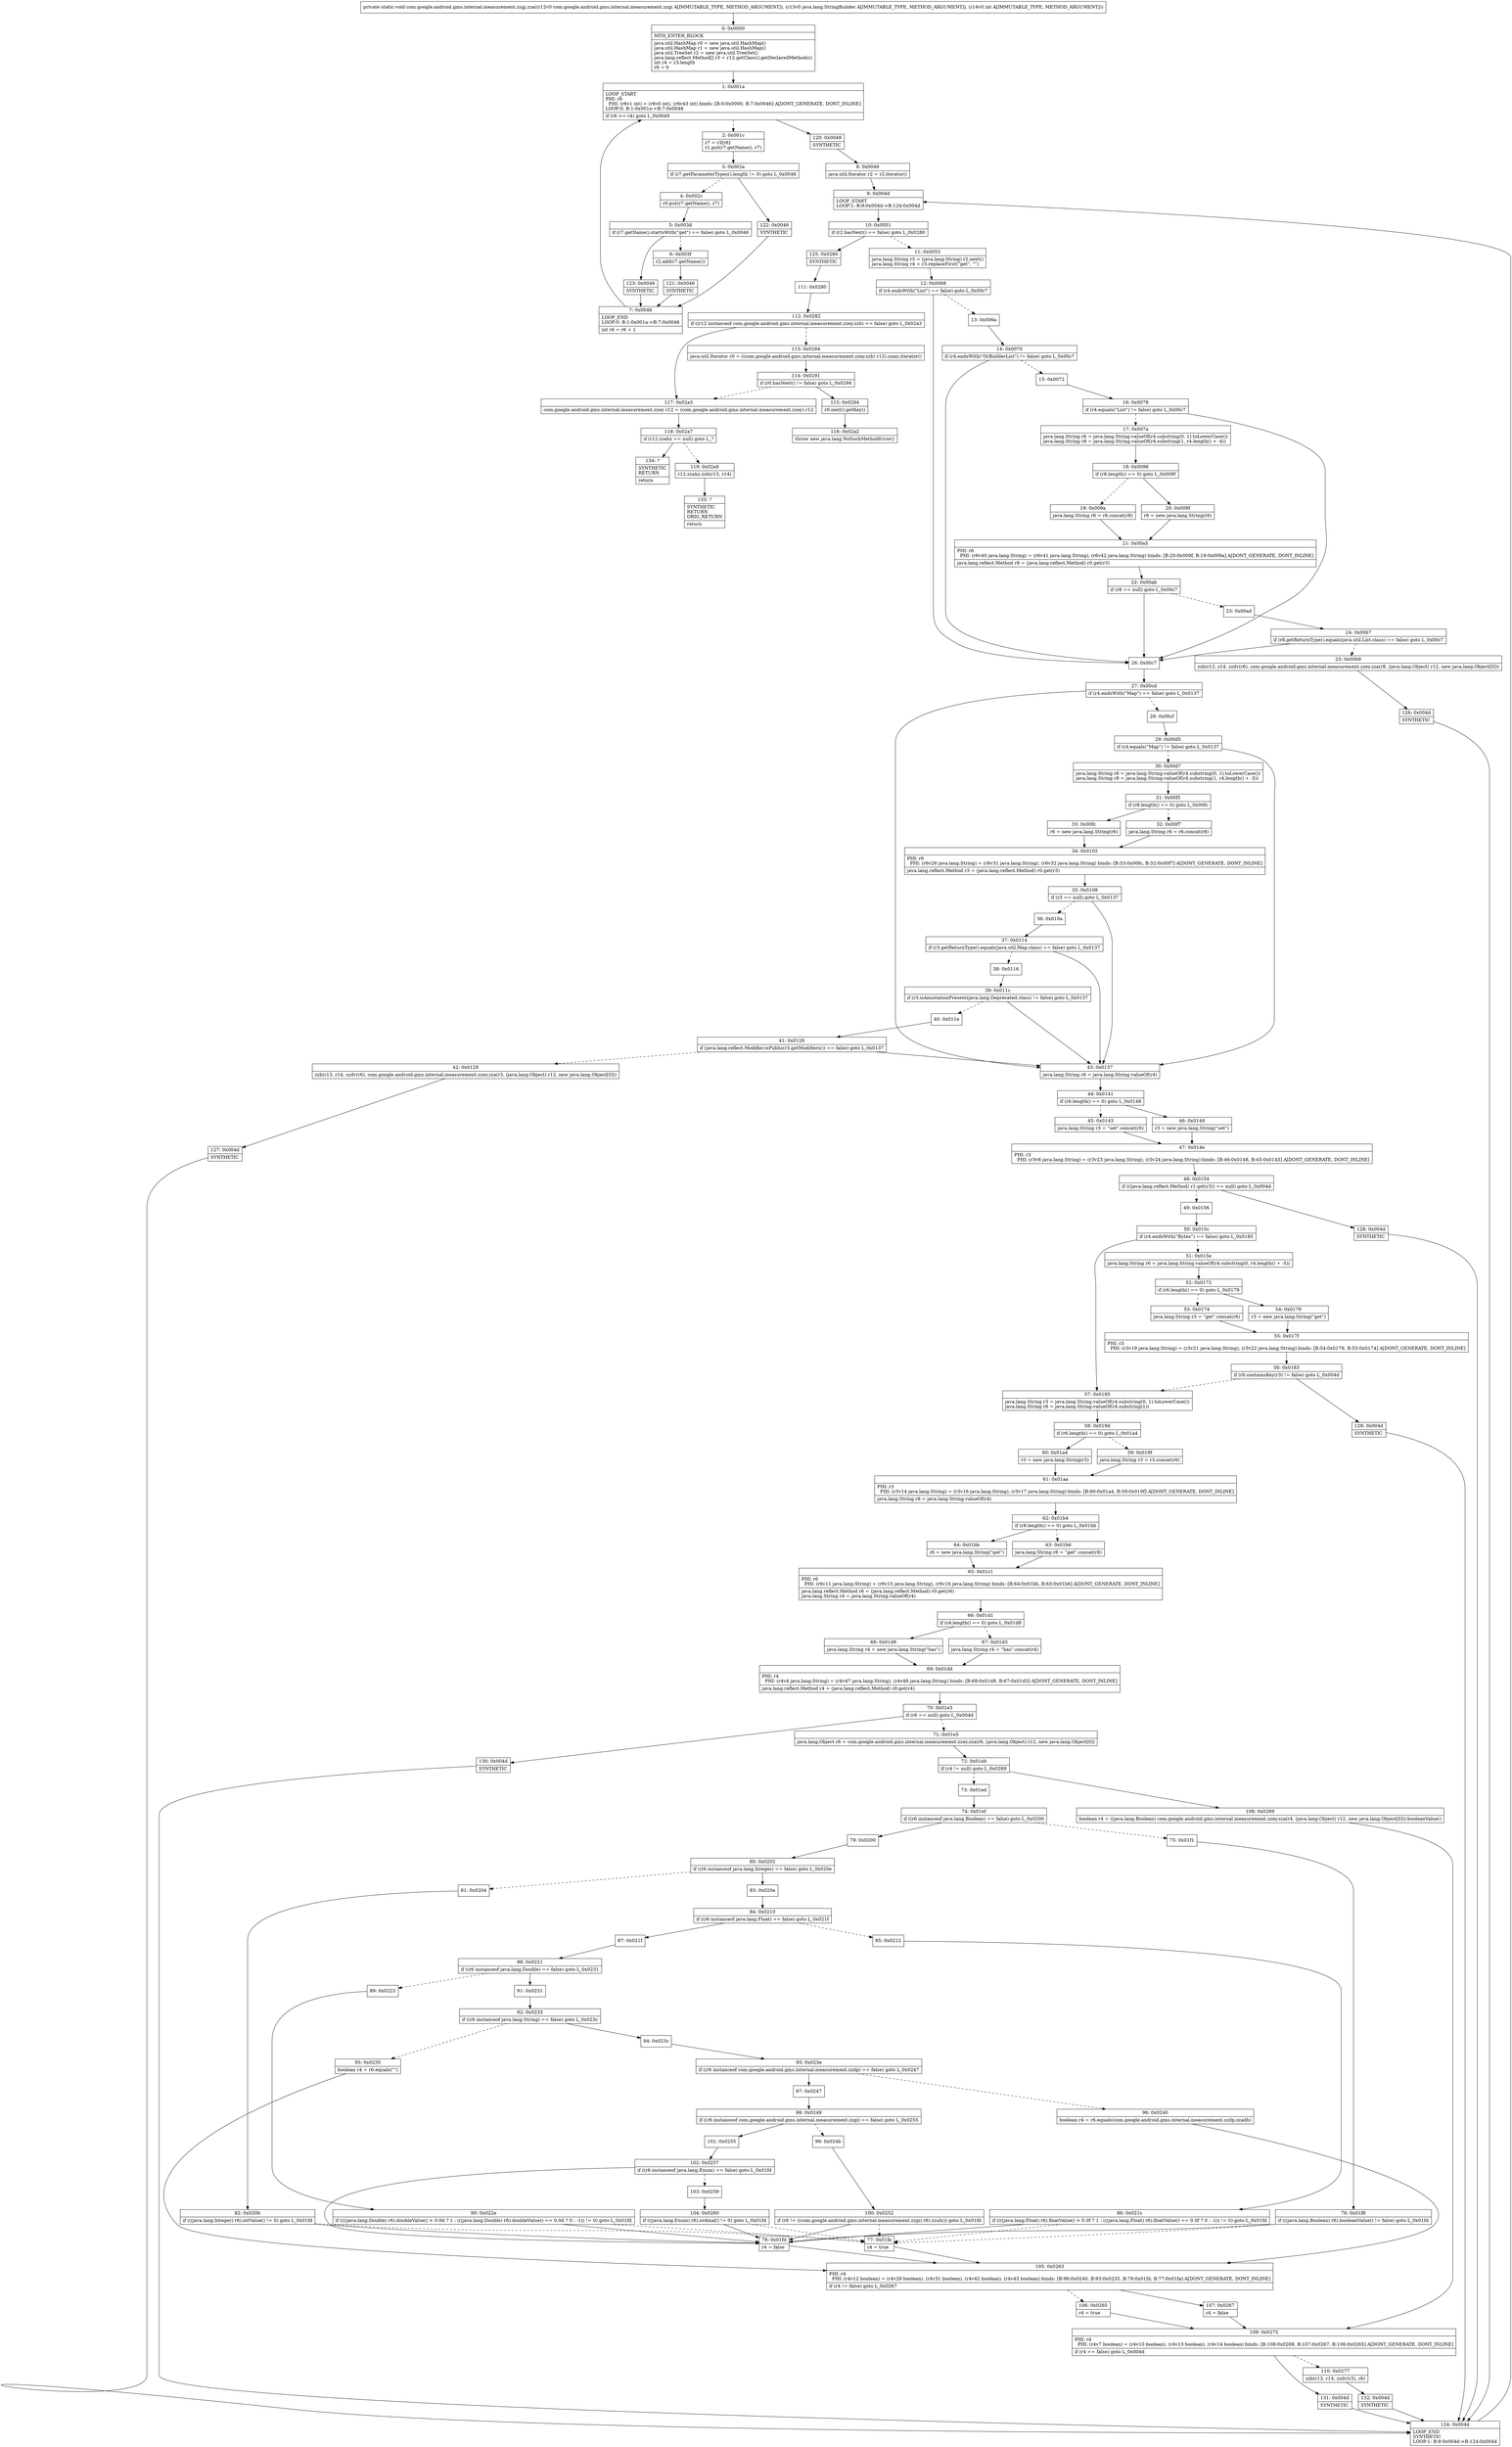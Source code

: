 digraph "CFG forcom.google.android.gms.internal.measurement.zzgj.zza(Lcom\/google\/android\/gms\/internal\/measurement\/zzgi;Ljava\/lang\/StringBuilder;I)V" {
Node_0 [shape=record,label="{0\:\ 0x0000|MTH_ENTER_BLOCK\l|java.util.HashMap r0 = new java.util.HashMap()\ljava.util.HashMap r1 = new java.util.HashMap()\ljava.util.TreeSet r2 = new java.util.TreeSet()\ljava.lang.reflect.Method[] r3 = r12.getClass().getDeclaredMethods()\lint r4 = r3.length\lr6 = 0\l}"];
Node_1 [shape=record,label="{1\:\ 0x001a|LOOP_START\lPHI: r6 \l  PHI: (r6v1 int) = (r6v0 int), (r6v43 int) binds: [B:0:0x0000, B:7:0x0046] A[DONT_GENERATE, DONT_INLINE]\lLOOP:0: B:1:0x001a\-\>B:7:0x0046\l|if (r6 \>= r4) goto L_0x0049\l}"];
Node_2 [shape=record,label="{2\:\ 0x001c|r7 = r3[r6]\lr1.put(r7.getName(), r7)\l}"];
Node_3 [shape=record,label="{3\:\ 0x002a|if (r7.getParameterTypes().length != 0) goto L_0x0046\l}"];
Node_4 [shape=record,label="{4\:\ 0x002c|r0.put(r7.getName(), r7)\l}"];
Node_5 [shape=record,label="{5\:\ 0x003d|if (r7.getName().startsWith(\"get\") == false) goto L_0x0046\l}"];
Node_6 [shape=record,label="{6\:\ 0x003f|r2.add(r7.getName())\l}"];
Node_7 [shape=record,label="{7\:\ 0x0046|LOOP_END\lLOOP:0: B:1:0x001a\-\>B:7:0x0046\l|int r6 = r6 + 1\l}"];
Node_8 [shape=record,label="{8\:\ 0x0049|java.util.Iterator r2 = r2.iterator()\l}"];
Node_9 [shape=record,label="{9\:\ 0x004d|LOOP_START\lLOOP:1: B:9:0x004d\-\>B:124:0x004d\l}"];
Node_10 [shape=record,label="{10\:\ 0x0051|if (r2.hasNext() == false) goto L_0x0280\l}"];
Node_11 [shape=record,label="{11\:\ 0x0053|java.lang.String r3 = (java.lang.String) r2.next()\ljava.lang.String r4 = r3.replaceFirst(\"get\", \"\")\l}"];
Node_12 [shape=record,label="{12\:\ 0x0068|if (r4.endsWith(\"List\") == false) goto L_0x00c7\l}"];
Node_13 [shape=record,label="{13\:\ 0x006a}"];
Node_14 [shape=record,label="{14\:\ 0x0070|if (r4.endsWith(\"OrBuilderList\") != false) goto L_0x00c7\l}"];
Node_15 [shape=record,label="{15\:\ 0x0072}"];
Node_16 [shape=record,label="{16\:\ 0x0078|if (r4.equals(\"List\") != false) goto L_0x00c7\l}"];
Node_17 [shape=record,label="{17\:\ 0x007a|java.lang.String r6 = java.lang.String.valueOf(r4.substring(0, 1).toLowerCase())\ljava.lang.String r8 = java.lang.String.valueOf(r4.substring(1, r4.length() + \-4))\l}"];
Node_18 [shape=record,label="{18\:\ 0x0098|if (r8.length() == 0) goto L_0x009f\l}"];
Node_19 [shape=record,label="{19\:\ 0x009a|java.lang.String r6 = r6.concat(r8)\l}"];
Node_20 [shape=record,label="{20\:\ 0x009f|r6 = new java.lang.String(r6)\l}"];
Node_21 [shape=record,label="{21\:\ 0x00a5|PHI: r6 \l  PHI: (r6v40 java.lang.String) = (r6v41 java.lang.String), (r6v42 java.lang.String) binds: [B:20:0x009f, B:19:0x009a] A[DONT_GENERATE, DONT_INLINE]\l|java.lang.reflect.Method r8 = (java.lang.reflect.Method) r0.get(r3)\l}"];
Node_22 [shape=record,label="{22\:\ 0x00ab|if (r8 == null) goto L_0x00c7\l}"];
Node_23 [shape=record,label="{23\:\ 0x00ad}"];
Node_24 [shape=record,label="{24\:\ 0x00b7|if (r8.getReturnType().equals(java.util.List.class) == false) goto L_0x00c7\l}"];
Node_25 [shape=record,label="{25\:\ 0x00b9|zzb(r13, r14, zzdv(r6), com.google.android.gms.internal.measurement.zzey.zza(r8, (java.lang.Object) r12, new java.lang.Object[0]))\l}"];
Node_26 [shape=record,label="{26\:\ 0x00c7}"];
Node_27 [shape=record,label="{27\:\ 0x00cd|if (r4.endsWith(\"Map\") == false) goto L_0x0137\l}"];
Node_28 [shape=record,label="{28\:\ 0x00cf}"];
Node_29 [shape=record,label="{29\:\ 0x00d5|if (r4.equals(\"Map\") != false) goto L_0x0137\l}"];
Node_30 [shape=record,label="{30\:\ 0x00d7|java.lang.String r6 = java.lang.String.valueOf(r4.substring(0, 1).toLowerCase())\ljava.lang.String r8 = java.lang.String.valueOf(r4.substring(1, r4.length() + \-3))\l}"];
Node_31 [shape=record,label="{31\:\ 0x00f5|if (r8.length() == 0) goto L_0x00fc\l}"];
Node_32 [shape=record,label="{32\:\ 0x00f7|java.lang.String r6 = r6.concat(r8)\l}"];
Node_33 [shape=record,label="{33\:\ 0x00fc|r6 = new java.lang.String(r6)\l}"];
Node_34 [shape=record,label="{34\:\ 0x0102|PHI: r6 \l  PHI: (r6v29 java.lang.String) = (r6v31 java.lang.String), (r6v32 java.lang.String) binds: [B:33:0x00fc, B:32:0x00f7] A[DONT_GENERATE, DONT_INLINE]\l|java.lang.reflect.Method r3 = (java.lang.reflect.Method) r0.get(r3)\l}"];
Node_35 [shape=record,label="{35\:\ 0x0108|if (r3 == null) goto L_0x0137\l}"];
Node_36 [shape=record,label="{36\:\ 0x010a}"];
Node_37 [shape=record,label="{37\:\ 0x0114|if (r3.getReturnType().equals(java.util.Map.class) == false) goto L_0x0137\l}"];
Node_38 [shape=record,label="{38\:\ 0x0116}"];
Node_39 [shape=record,label="{39\:\ 0x011c|if (r3.isAnnotationPresent(java.lang.Deprecated.class) != false) goto L_0x0137\l}"];
Node_40 [shape=record,label="{40\:\ 0x011e}"];
Node_41 [shape=record,label="{41\:\ 0x0126|if (java.lang.reflect.Modifier.isPublic(r3.getModifiers()) == false) goto L_0x0137\l}"];
Node_42 [shape=record,label="{42\:\ 0x0128|zzb(r13, r14, zzdv(r6), com.google.android.gms.internal.measurement.zzey.zza(r3, (java.lang.Object) r12, new java.lang.Object[0]))\l}"];
Node_43 [shape=record,label="{43\:\ 0x0137|java.lang.String r6 = java.lang.String.valueOf(r4)\l}"];
Node_44 [shape=record,label="{44\:\ 0x0141|if (r6.length() == 0) goto L_0x0148\l}"];
Node_45 [shape=record,label="{45\:\ 0x0143|java.lang.String r3 = \"set\".concat(r6)\l}"];
Node_46 [shape=record,label="{46\:\ 0x0148|r3 = new java.lang.String(\"set\")\l}"];
Node_47 [shape=record,label="{47\:\ 0x014e|PHI: r3 \l  PHI: (r3v6 java.lang.String) = (r3v23 java.lang.String), (r3v24 java.lang.String) binds: [B:46:0x0148, B:45:0x0143] A[DONT_GENERATE, DONT_INLINE]\l}"];
Node_48 [shape=record,label="{48\:\ 0x0154|if (((java.lang.reflect.Method) r1.get(r3)) == null) goto L_0x004d\l}"];
Node_49 [shape=record,label="{49\:\ 0x0156}"];
Node_50 [shape=record,label="{50\:\ 0x015c|if (r4.endsWith(\"Bytes\") == false) goto L_0x0185\l}"];
Node_51 [shape=record,label="{51\:\ 0x015e|java.lang.String r6 = java.lang.String.valueOf(r4.substring(0, r4.length() + \-5))\l}"];
Node_52 [shape=record,label="{52\:\ 0x0172|if (r6.length() == 0) goto L_0x0179\l}"];
Node_53 [shape=record,label="{53\:\ 0x0174|java.lang.String r3 = \"get\".concat(r6)\l}"];
Node_54 [shape=record,label="{54\:\ 0x0179|r3 = new java.lang.String(\"get\")\l}"];
Node_55 [shape=record,label="{55\:\ 0x017f|PHI: r3 \l  PHI: (r3v19 java.lang.String) = (r3v21 java.lang.String), (r3v22 java.lang.String) binds: [B:54:0x0179, B:53:0x0174] A[DONT_GENERATE, DONT_INLINE]\l}"];
Node_56 [shape=record,label="{56\:\ 0x0183|if (r0.containsKey(r3) != false) goto L_0x004d\l}"];
Node_57 [shape=record,label="{57\:\ 0x0185|java.lang.String r3 = java.lang.String.valueOf(r4.substring(0, 1).toLowerCase())\ljava.lang.String r6 = java.lang.String.valueOf(r4.substring(1))\l}"];
Node_58 [shape=record,label="{58\:\ 0x019d|if (r6.length() == 0) goto L_0x01a4\l}"];
Node_59 [shape=record,label="{59\:\ 0x019f|java.lang.String r3 = r3.concat(r6)\l}"];
Node_60 [shape=record,label="{60\:\ 0x01a4|r3 = new java.lang.String(r3)\l}"];
Node_61 [shape=record,label="{61\:\ 0x01aa|PHI: r3 \l  PHI: (r3v14 java.lang.String) = (r3v16 java.lang.String), (r3v17 java.lang.String) binds: [B:60:0x01a4, B:59:0x019f] A[DONT_GENERATE, DONT_INLINE]\l|java.lang.String r8 = java.lang.String.valueOf(r4)\l}"];
Node_62 [shape=record,label="{62\:\ 0x01b4|if (r8.length() == 0) goto L_0x01bb\l}"];
Node_63 [shape=record,label="{63\:\ 0x01b6|java.lang.String r6 = \"get\".concat(r8)\l}"];
Node_64 [shape=record,label="{64\:\ 0x01bb|r6 = new java.lang.String(\"get\")\l}"];
Node_65 [shape=record,label="{65\:\ 0x01c1|PHI: r6 \l  PHI: (r6v11 java.lang.String) = (r6v15 java.lang.String), (r6v16 java.lang.String) binds: [B:64:0x01bb, B:63:0x01b6] A[DONT_GENERATE, DONT_INLINE]\l|java.lang.reflect.Method r6 = (java.lang.reflect.Method) r0.get(r6)\ljava.lang.String r4 = java.lang.String.valueOf(r4)\l}"];
Node_66 [shape=record,label="{66\:\ 0x01d1|if (r4.length() == 0) goto L_0x01d8\l}"];
Node_67 [shape=record,label="{67\:\ 0x01d3|java.lang.String r4 = \"has\".concat(r4)\l}"];
Node_68 [shape=record,label="{68\:\ 0x01d8|java.lang.String r4 = new java.lang.String(\"has\")\l}"];
Node_69 [shape=record,label="{69\:\ 0x01dd|PHI: r4 \l  PHI: (r4v4 java.lang.String) = (r4v47 java.lang.String), (r4v48 java.lang.String) binds: [B:68:0x01d8, B:67:0x01d3] A[DONT_GENERATE, DONT_INLINE]\l|java.lang.reflect.Method r4 = (java.lang.reflect.Method) r0.get(r4)\l}"];
Node_70 [shape=record,label="{70\:\ 0x01e3|if (r6 == null) goto L_0x004d\l}"];
Node_71 [shape=record,label="{71\:\ 0x01e5|java.lang.Object r6 = com.google.android.gms.internal.measurement.zzey.zza(r6, (java.lang.Object) r12, new java.lang.Object[0])\l}"];
Node_72 [shape=record,label="{72\:\ 0x01eb|if (r4 != null) goto L_0x0269\l}"];
Node_73 [shape=record,label="{73\:\ 0x01ed}"];
Node_74 [shape=record,label="{74\:\ 0x01ef|if ((r6 instanceof java.lang.Boolean) == false) goto L_0x0200\l}"];
Node_75 [shape=record,label="{75\:\ 0x01f1}"];
Node_76 [shape=record,label="{76\:\ 0x01f8|if (((java.lang.Boolean) r6).booleanValue() != false) goto L_0x01fd\l}"];
Node_77 [shape=record,label="{77\:\ 0x01fa|r4 = true\l}"];
Node_78 [shape=record,label="{78\:\ 0x01fd|r4 = false\l}"];
Node_79 [shape=record,label="{79\:\ 0x0200}"];
Node_80 [shape=record,label="{80\:\ 0x0202|if ((r6 instanceof java.lang.Integer) == false) goto L_0x020e\l}"];
Node_81 [shape=record,label="{81\:\ 0x0204}"];
Node_82 [shape=record,label="{82\:\ 0x020b|if (((java.lang.Integer) r6).intValue() != 0) goto L_0x01fd\l}"];
Node_83 [shape=record,label="{83\:\ 0x020e}"];
Node_84 [shape=record,label="{84\:\ 0x0210|if ((r6 instanceof java.lang.Float) == false) goto L_0x021f\l}"];
Node_85 [shape=record,label="{85\:\ 0x0212}"];
Node_86 [shape=record,label="{86\:\ 0x021c|if ((((java.lang.Float) r6).floatValue() \> 0.0f ? 1 : (((java.lang.Float) r6).floatValue() == 0.0f ? 0 : \-1)) != 0) goto L_0x01fd\l}"];
Node_87 [shape=record,label="{87\:\ 0x021f}"];
Node_88 [shape=record,label="{88\:\ 0x0221|if ((r6 instanceof java.lang.Double) == false) goto L_0x0231\l}"];
Node_89 [shape=record,label="{89\:\ 0x0223}"];
Node_90 [shape=record,label="{90\:\ 0x022e|if ((((java.lang.Double) r6).doubleValue() \> 0.0d ? 1 : (((java.lang.Double) r6).doubleValue() == 0.0d ? 0 : \-1)) != 0) goto L_0x01fd\l}"];
Node_91 [shape=record,label="{91\:\ 0x0231}"];
Node_92 [shape=record,label="{92\:\ 0x0233|if ((r6 instanceof java.lang.String) == false) goto L_0x023c\l}"];
Node_93 [shape=record,label="{93\:\ 0x0235|boolean r4 = r6.equals(\"\")\l}"];
Node_94 [shape=record,label="{94\:\ 0x023c}"];
Node_95 [shape=record,label="{95\:\ 0x023e|if ((r6 instanceof com.google.android.gms.internal.measurement.zzdp) == false) goto L_0x0247\l}"];
Node_96 [shape=record,label="{96\:\ 0x0240|boolean r4 = r6.equals(com.google.android.gms.internal.measurement.zzdp.zzadh)\l}"];
Node_97 [shape=record,label="{97\:\ 0x0247}"];
Node_98 [shape=record,label="{98\:\ 0x0249|if ((r6 instanceof com.google.android.gms.internal.measurement.zzgi) == false) goto L_0x0255\l}"];
Node_99 [shape=record,label="{99\:\ 0x024b}"];
Node_100 [shape=record,label="{100\:\ 0x0252|if (r6 != ((com.google.android.gms.internal.measurement.zzgi) r6).zzuh()) goto L_0x01fd\l}"];
Node_101 [shape=record,label="{101\:\ 0x0255}"];
Node_102 [shape=record,label="{102\:\ 0x0257|if ((r6 instanceof java.lang.Enum) == false) goto L_0x01fd\l}"];
Node_103 [shape=record,label="{103\:\ 0x0259}"];
Node_104 [shape=record,label="{104\:\ 0x0260|if (((java.lang.Enum) r6).ordinal() != 0) goto L_0x01fd\l}"];
Node_105 [shape=record,label="{105\:\ 0x0263|PHI: r4 \l  PHI: (r4v12 boolean) = (r4v29 boolean), (r4v31 boolean), (r4v42 boolean), (r4v43 boolean) binds: [B:96:0x0240, B:93:0x0235, B:78:0x01fd, B:77:0x01fa] A[DONT_GENERATE, DONT_INLINE]\l|if (r4 != false) goto L_0x0267\l}"];
Node_106 [shape=record,label="{106\:\ 0x0265|r4 = true\l}"];
Node_107 [shape=record,label="{107\:\ 0x0267|r4 = false\l}"];
Node_108 [shape=record,label="{108\:\ 0x0269|boolean r4 = ((java.lang.Boolean) com.google.android.gms.internal.measurement.zzey.zza(r4, (java.lang.Object) r12, new java.lang.Object[0])).booleanValue()\l}"];
Node_109 [shape=record,label="{109\:\ 0x0275|PHI: r4 \l  PHI: (r4v7 boolean) = (r4v10 boolean), (r4v13 boolean), (r4v14 boolean) binds: [B:108:0x0269, B:107:0x0267, B:106:0x0265] A[DONT_GENERATE, DONT_INLINE]\l|if (r4 == false) goto L_0x004d\l}"];
Node_110 [shape=record,label="{110\:\ 0x0277|zzb(r13, r14, zzdv(r3), r6)\l}"];
Node_111 [shape=record,label="{111\:\ 0x0280}"];
Node_112 [shape=record,label="{112\:\ 0x0282|if ((r12 instanceof com.google.android.gms.internal.measurement.zzey.zzb) == false) goto L_0x02a3\l}"];
Node_113 [shape=record,label="{113\:\ 0x0284|java.util.Iterator r0 = ((com.google.android.gms.internal.measurement.zzey.zzb) r12).zzaic.iterator()\l}"];
Node_114 [shape=record,label="{114\:\ 0x0291|if (r0.hasNext() != false) goto L_0x0294\l}"];
Node_115 [shape=record,label="{115\:\ 0x0294|r0.next().getKey()\l}"];
Node_116 [shape=record,label="{116\:\ 0x02a2|throw new java.lang.NoSuchMethodError()\l}"];
Node_117 [shape=record,label="{117\:\ 0x02a3|com.google.android.gms.internal.measurement.zzey r12 = (com.google.android.gms.internal.measurement.zzey) r12\l}"];
Node_118 [shape=record,label="{118\:\ 0x02a7|if (r12.zzahz == null) goto L_?\l}"];
Node_119 [shape=record,label="{119\:\ 0x02a9|r12.zzahz.zzb(r13, r14)\l}"];
Node_120 [shape=record,label="{120\:\ 0x0049|SYNTHETIC\l}"];
Node_121 [shape=record,label="{121\:\ 0x0046|SYNTHETIC\l}"];
Node_122 [shape=record,label="{122\:\ 0x0046|SYNTHETIC\l}"];
Node_123 [shape=record,label="{123\:\ 0x0046|SYNTHETIC\l}"];
Node_124 [shape=record,label="{124\:\ 0x004d|LOOP_END\lSYNTHETIC\lLOOP:1: B:9:0x004d\-\>B:124:0x004d\l}"];
Node_125 [shape=record,label="{125\:\ 0x0280|SYNTHETIC\l}"];
Node_126 [shape=record,label="{126\:\ 0x004d|SYNTHETIC\l}"];
Node_127 [shape=record,label="{127\:\ 0x004d|SYNTHETIC\l}"];
Node_128 [shape=record,label="{128\:\ 0x004d|SYNTHETIC\l}"];
Node_129 [shape=record,label="{129\:\ 0x004d|SYNTHETIC\l}"];
Node_130 [shape=record,label="{130\:\ 0x004d|SYNTHETIC\l}"];
Node_131 [shape=record,label="{131\:\ 0x004d|SYNTHETIC\l}"];
Node_132 [shape=record,label="{132\:\ 0x004d|SYNTHETIC\l}"];
Node_133 [shape=record,label="{133\:\ ?|SYNTHETIC\lRETURN\lORIG_RETURN\l|return\l}"];
Node_134 [shape=record,label="{134\:\ ?|SYNTHETIC\lRETURN\l|return\l}"];
MethodNode[shape=record,label="{private static void com.google.android.gms.internal.measurement.zzgj.zza((r12v0 com.google.android.gms.internal.measurement.zzgi A[IMMUTABLE_TYPE, METHOD_ARGUMENT]), (r13v0 java.lang.StringBuilder A[IMMUTABLE_TYPE, METHOD_ARGUMENT]), (r14v0 int A[IMMUTABLE_TYPE, METHOD_ARGUMENT])) }"];
MethodNode -> Node_0;
Node_0 -> Node_1;
Node_1 -> Node_2[style=dashed];
Node_1 -> Node_120;
Node_2 -> Node_3;
Node_3 -> Node_4[style=dashed];
Node_3 -> Node_122;
Node_4 -> Node_5;
Node_5 -> Node_6[style=dashed];
Node_5 -> Node_123;
Node_6 -> Node_121;
Node_7 -> Node_1;
Node_8 -> Node_9;
Node_9 -> Node_10;
Node_10 -> Node_11[style=dashed];
Node_10 -> Node_125;
Node_11 -> Node_12;
Node_12 -> Node_13[style=dashed];
Node_12 -> Node_26;
Node_13 -> Node_14;
Node_14 -> Node_15[style=dashed];
Node_14 -> Node_26;
Node_15 -> Node_16;
Node_16 -> Node_17[style=dashed];
Node_16 -> Node_26;
Node_17 -> Node_18;
Node_18 -> Node_19[style=dashed];
Node_18 -> Node_20;
Node_19 -> Node_21;
Node_20 -> Node_21;
Node_21 -> Node_22;
Node_22 -> Node_23[style=dashed];
Node_22 -> Node_26;
Node_23 -> Node_24;
Node_24 -> Node_25[style=dashed];
Node_24 -> Node_26;
Node_25 -> Node_126;
Node_26 -> Node_27;
Node_27 -> Node_28[style=dashed];
Node_27 -> Node_43;
Node_28 -> Node_29;
Node_29 -> Node_30[style=dashed];
Node_29 -> Node_43;
Node_30 -> Node_31;
Node_31 -> Node_32[style=dashed];
Node_31 -> Node_33;
Node_32 -> Node_34;
Node_33 -> Node_34;
Node_34 -> Node_35;
Node_35 -> Node_36[style=dashed];
Node_35 -> Node_43;
Node_36 -> Node_37;
Node_37 -> Node_38[style=dashed];
Node_37 -> Node_43;
Node_38 -> Node_39;
Node_39 -> Node_40[style=dashed];
Node_39 -> Node_43;
Node_40 -> Node_41;
Node_41 -> Node_42[style=dashed];
Node_41 -> Node_43;
Node_42 -> Node_127;
Node_43 -> Node_44;
Node_44 -> Node_45[style=dashed];
Node_44 -> Node_46;
Node_45 -> Node_47;
Node_46 -> Node_47;
Node_47 -> Node_48;
Node_48 -> Node_49[style=dashed];
Node_48 -> Node_128;
Node_49 -> Node_50;
Node_50 -> Node_51[style=dashed];
Node_50 -> Node_57;
Node_51 -> Node_52;
Node_52 -> Node_53[style=dashed];
Node_52 -> Node_54;
Node_53 -> Node_55;
Node_54 -> Node_55;
Node_55 -> Node_56;
Node_56 -> Node_57[style=dashed];
Node_56 -> Node_129;
Node_57 -> Node_58;
Node_58 -> Node_59[style=dashed];
Node_58 -> Node_60;
Node_59 -> Node_61;
Node_60 -> Node_61;
Node_61 -> Node_62;
Node_62 -> Node_63[style=dashed];
Node_62 -> Node_64;
Node_63 -> Node_65;
Node_64 -> Node_65;
Node_65 -> Node_66;
Node_66 -> Node_67[style=dashed];
Node_66 -> Node_68;
Node_67 -> Node_69;
Node_68 -> Node_69;
Node_69 -> Node_70;
Node_70 -> Node_71[style=dashed];
Node_70 -> Node_130;
Node_71 -> Node_72;
Node_72 -> Node_73[style=dashed];
Node_72 -> Node_108;
Node_73 -> Node_74;
Node_74 -> Node_75[style=dashed];
Node_74 -> Node_79;
Node_75 -> Node_76;
Node_76 -> Node_77[style=dashed];
Node_76 -> Node_78;
Node_77 -> Node_105;
Node_78 -> Node_105;
Node_79 -> Node_80;
Node_80 -> Node_81[style=dashed];
Node_80 -> Node_83;
Node_81 -> Node_82;
Node_82 -> Node_78;
Node_82 -> Node_77[style=dashed];
Node_83 -> Node_84;
Node_84 -> Node_85[style=dashed];
Node_84 -> Node_87;
Node_85 -> Node_86;
Node_86 -> Node_78;
Node_86 -> Node_77[style=dashed];
Node_87 -> Node_88;
Node_88 -> Node_89[style=dashed];
Node_88 -> Node_91;
Node_89 -> Node_90;
Node_90 -> Node_78;
Node_90 -> Node_77[style=dashed];
Node_91 -> Node_92;
Node_92 -> Node_93[style=dashed];
Node_92 -> Node_94;
Node_93 -> Node_105;
Node_94 -> Node_95;
Node_95 -> Node_96[style=dashed];
Node_95 -> Node_97;
Node_96 -> Node_105;
Node_97 -> Node_98;
Node_98 -> Node_99[style=dashed];
Node_98 -> Node_101;
Node_99 -> Node_100;
Node_100 -> Node_78;
Node_100 -> Node_77[style=dashed];
Node_101 -> Node_102;
Node_102 -> Node_78;
Node_102 -> Node_103[style=dashed];
Node_103 -> Node_104;
Node_104 -> Node_78;
Node_104 -> Node_77[style=dashed];
Node_105 -> Node_106[style=dashed];
Node_105 -> Node_107;
Node_106 -> Node_109;
Node_107 -> Node_109;
Node_108 -> Node_109;
Node_109 -> Node_110[style=dashed];
Node_109 -> Node_131;
Node_110 -> Node_132;
Node_111 -> Node_112;
Node_112 -> Node_113[style=dashed];
Node_112 -> Node_117;
Node_113 -> Node_114;
Node_114 -> Node_115;
Node_114 -> Node_117[style=dashed];
Node_115 -> Node_116;
Node_117 -> Node_118;
Node_118 -> Node_119[style=dashed];
Node_118 -> Node_134;
Node_119 -> Node_133;
Node_120 -> Node_8;
Node_121 -> Node_7;
Node_122 -> Node_7;
Node_123 -> Node_7;
Node_124 -> Node_9;
Node_125 -> Node_111;
Node_126 -> Node_124;
Node_127 -> Node_124;
Node_128 -> Node_124;
Node_129 -> Node_124;
Node_130 -> Node_124;
Node_131 -> Node_124;
Node_132 -> Node_124;
}

